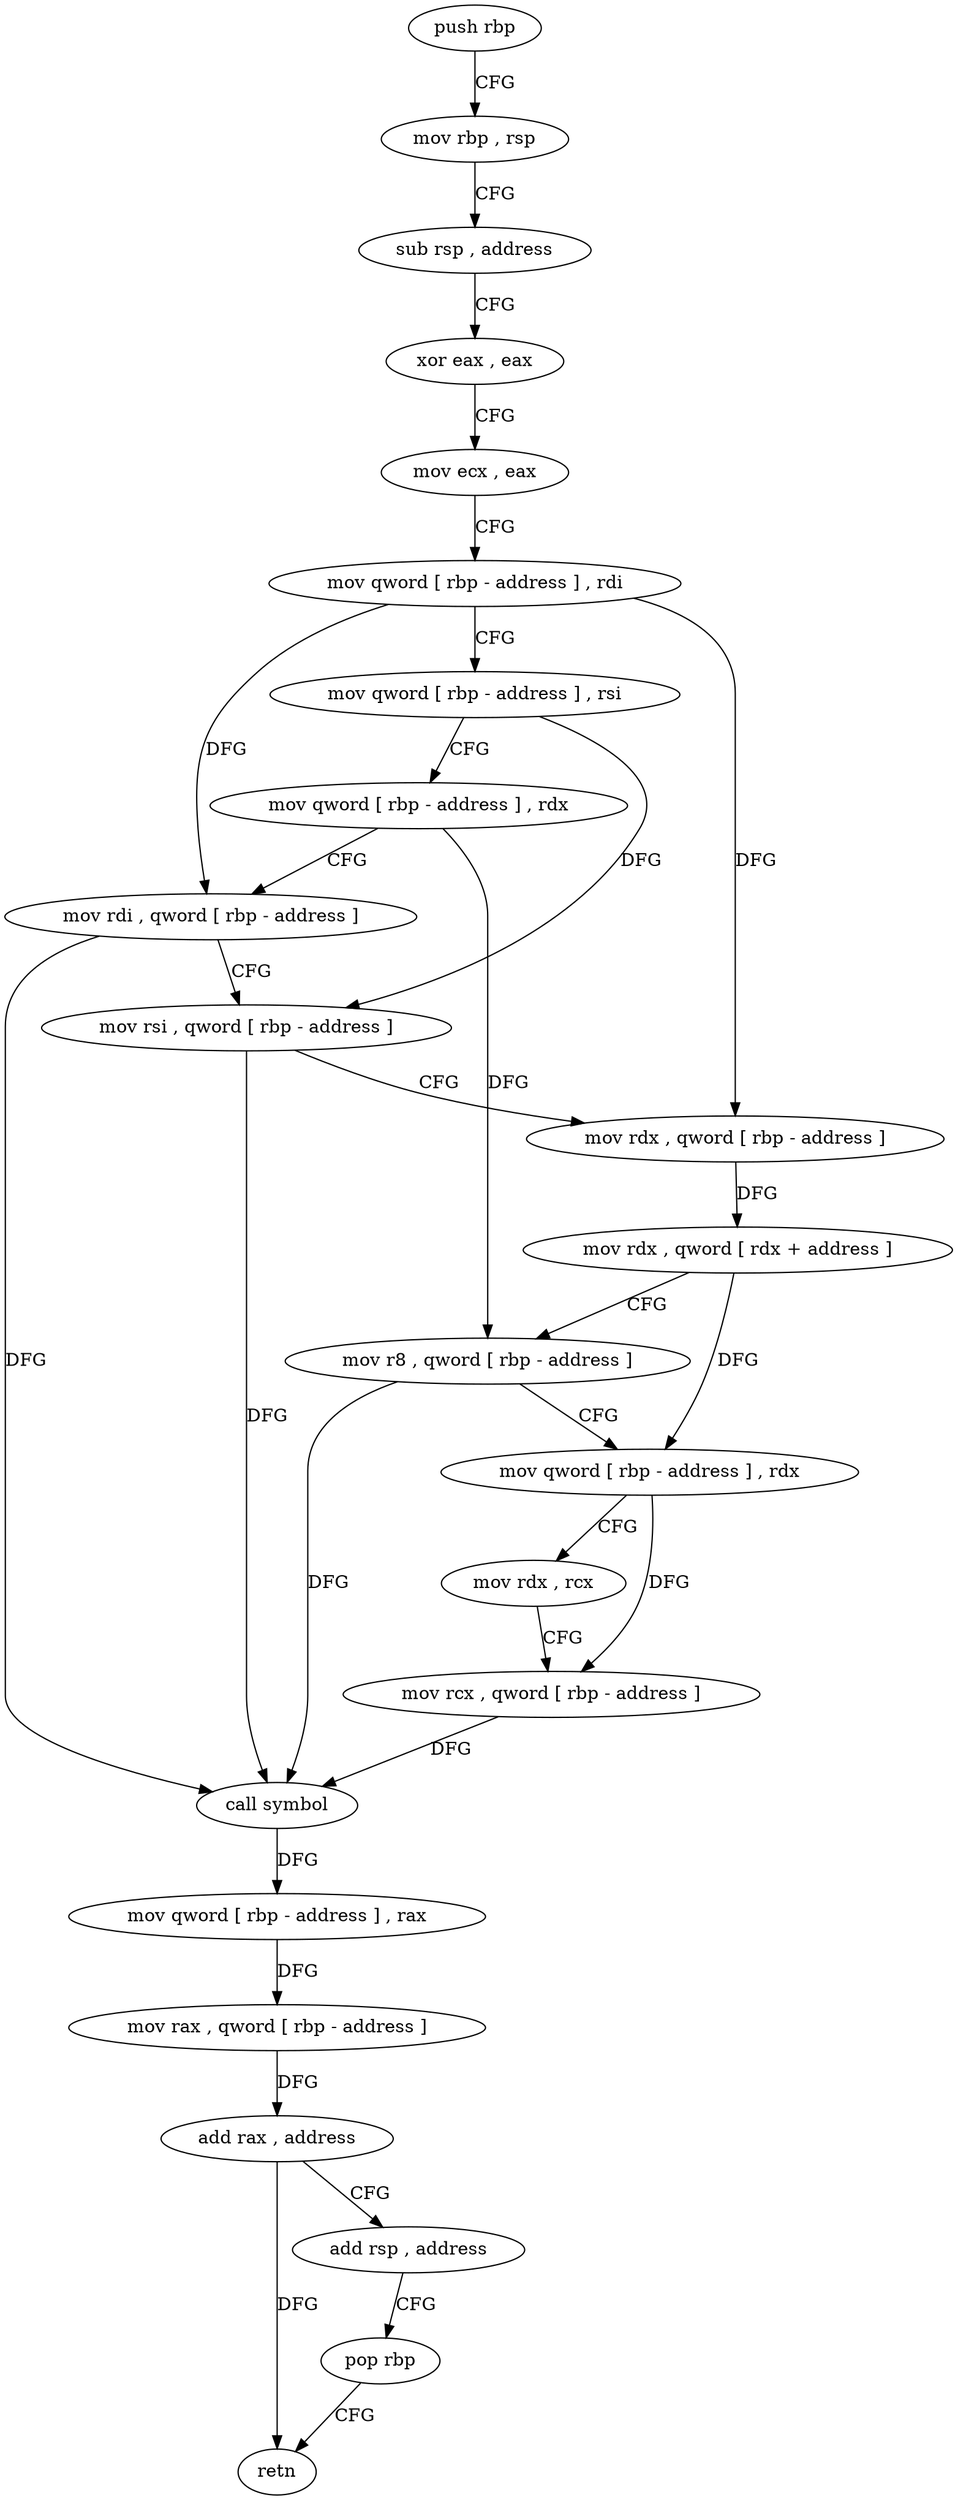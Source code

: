 digraph "func" {
"198624" [label = "push rbp" ]
"198625" [label = "mov rbp , rsp" ]
"198628" [label = "sub rsp , address" ]
"198632" [label = "xor eax , eax" ]
"198634" [label = "mov ecx , eax" ]
"198636" [label = "mov qword [ rbp - address ] , rdi" ]
"198640" [label = "mov qword [ rbp - address ] , rsi" ]
"198644" [label = "mov qword [ rbp - address ] , rdx" ]
"198648" [label = "mov rdi , qword [ rbp - address ]" ]
"198652" [label = "mov rsi , qword [ rbp - address ]" ]
"198656" [label = "mov rdx , qword [ rbp - address ]" ]
"198660" [label = "mov rdx , qword [ rdx + address ]" ]
"198664" [label = "mov r8 , qword [ rbp - address ]" ]
"198668" [label = "mov qword [ rbp - address ] , rdx" ]
"198672" [label = "mov rdx , rcx" ]
"198675" [label = "mov rcx , qword [ rbp - address ]" ]
"198679" [label = "call symbol" ]
"198684" [label = "mov qword [ rbp - address ] , rax" ]
"198688" [label = "mov rax , qword [ rbp - address ]" ]
"198692" [label = "add rax , address" ]
"198698" [label = "add rsp , address" ]
"198702" [label = "pop rbp" ]
"198703" [label = "retn" ]
"198624" -> "198625" [ label = "CFG" ]
"198625" -> "198628" [ label = "CFG" ]
"198628" -> "198632" [ label = "CFG" ]
"198632" -> "198634" [ label = "CFG" ]
"198634" -> "198636" [ label = "CFG" ]
"198636" -> "198640" [ label = "CFG" ]
"198636" -> "198648" [ label = "DFG" ]
"198636" -> "198656" [ label = "DFG" ]
"198640" -> "198644" [ label = "CFG" ]
"198640" -> "198652" [ label = "DFG" ]
"198644" -> "198648" [ label = "CFG" ]
"198644" -> "198664" [ label = "DFG" ]
"198648" -> "198652" [ label = "CFG" ]
"198648" -> "198679" [ label = "DFG" ]
"198652" -> "198656" [ label = "CFG" ]
"198652" -> "198679" [ label = "DFG" ]
"198656" -> "198660" [ label = "DFG" ]
"198660" -> "198664" [ label = "CFG" ]
"198660" -> "198668" [ label = "DFG" ]
"198664" -> "198668" [ label = "CFG" ]
"198664" -> "198679" [ label = "DFG" ]
"198668" -> "198672" [ label = "CFG" ]
"198668" -> "198675" [ label = "DFG" ]
"198672" -> "198675" [ label = "CFG" ]
"198675" -> "198679" [ label = "DFG" ]
"198679" -> "198684" [ label = "DFG" ]
"198684" -> "198688" [ label = "DFG" ]
"198688" -> "198692" [ label = "DFG" ]
"198692" -> "198698" [ label = "CFG" ]
"198692" -> "198703" [ label = "DFG" ]
"198698" -> "198702" [ label = "CFG" ]
"198702" -> "198703" [ label = "CFG" ]
}
